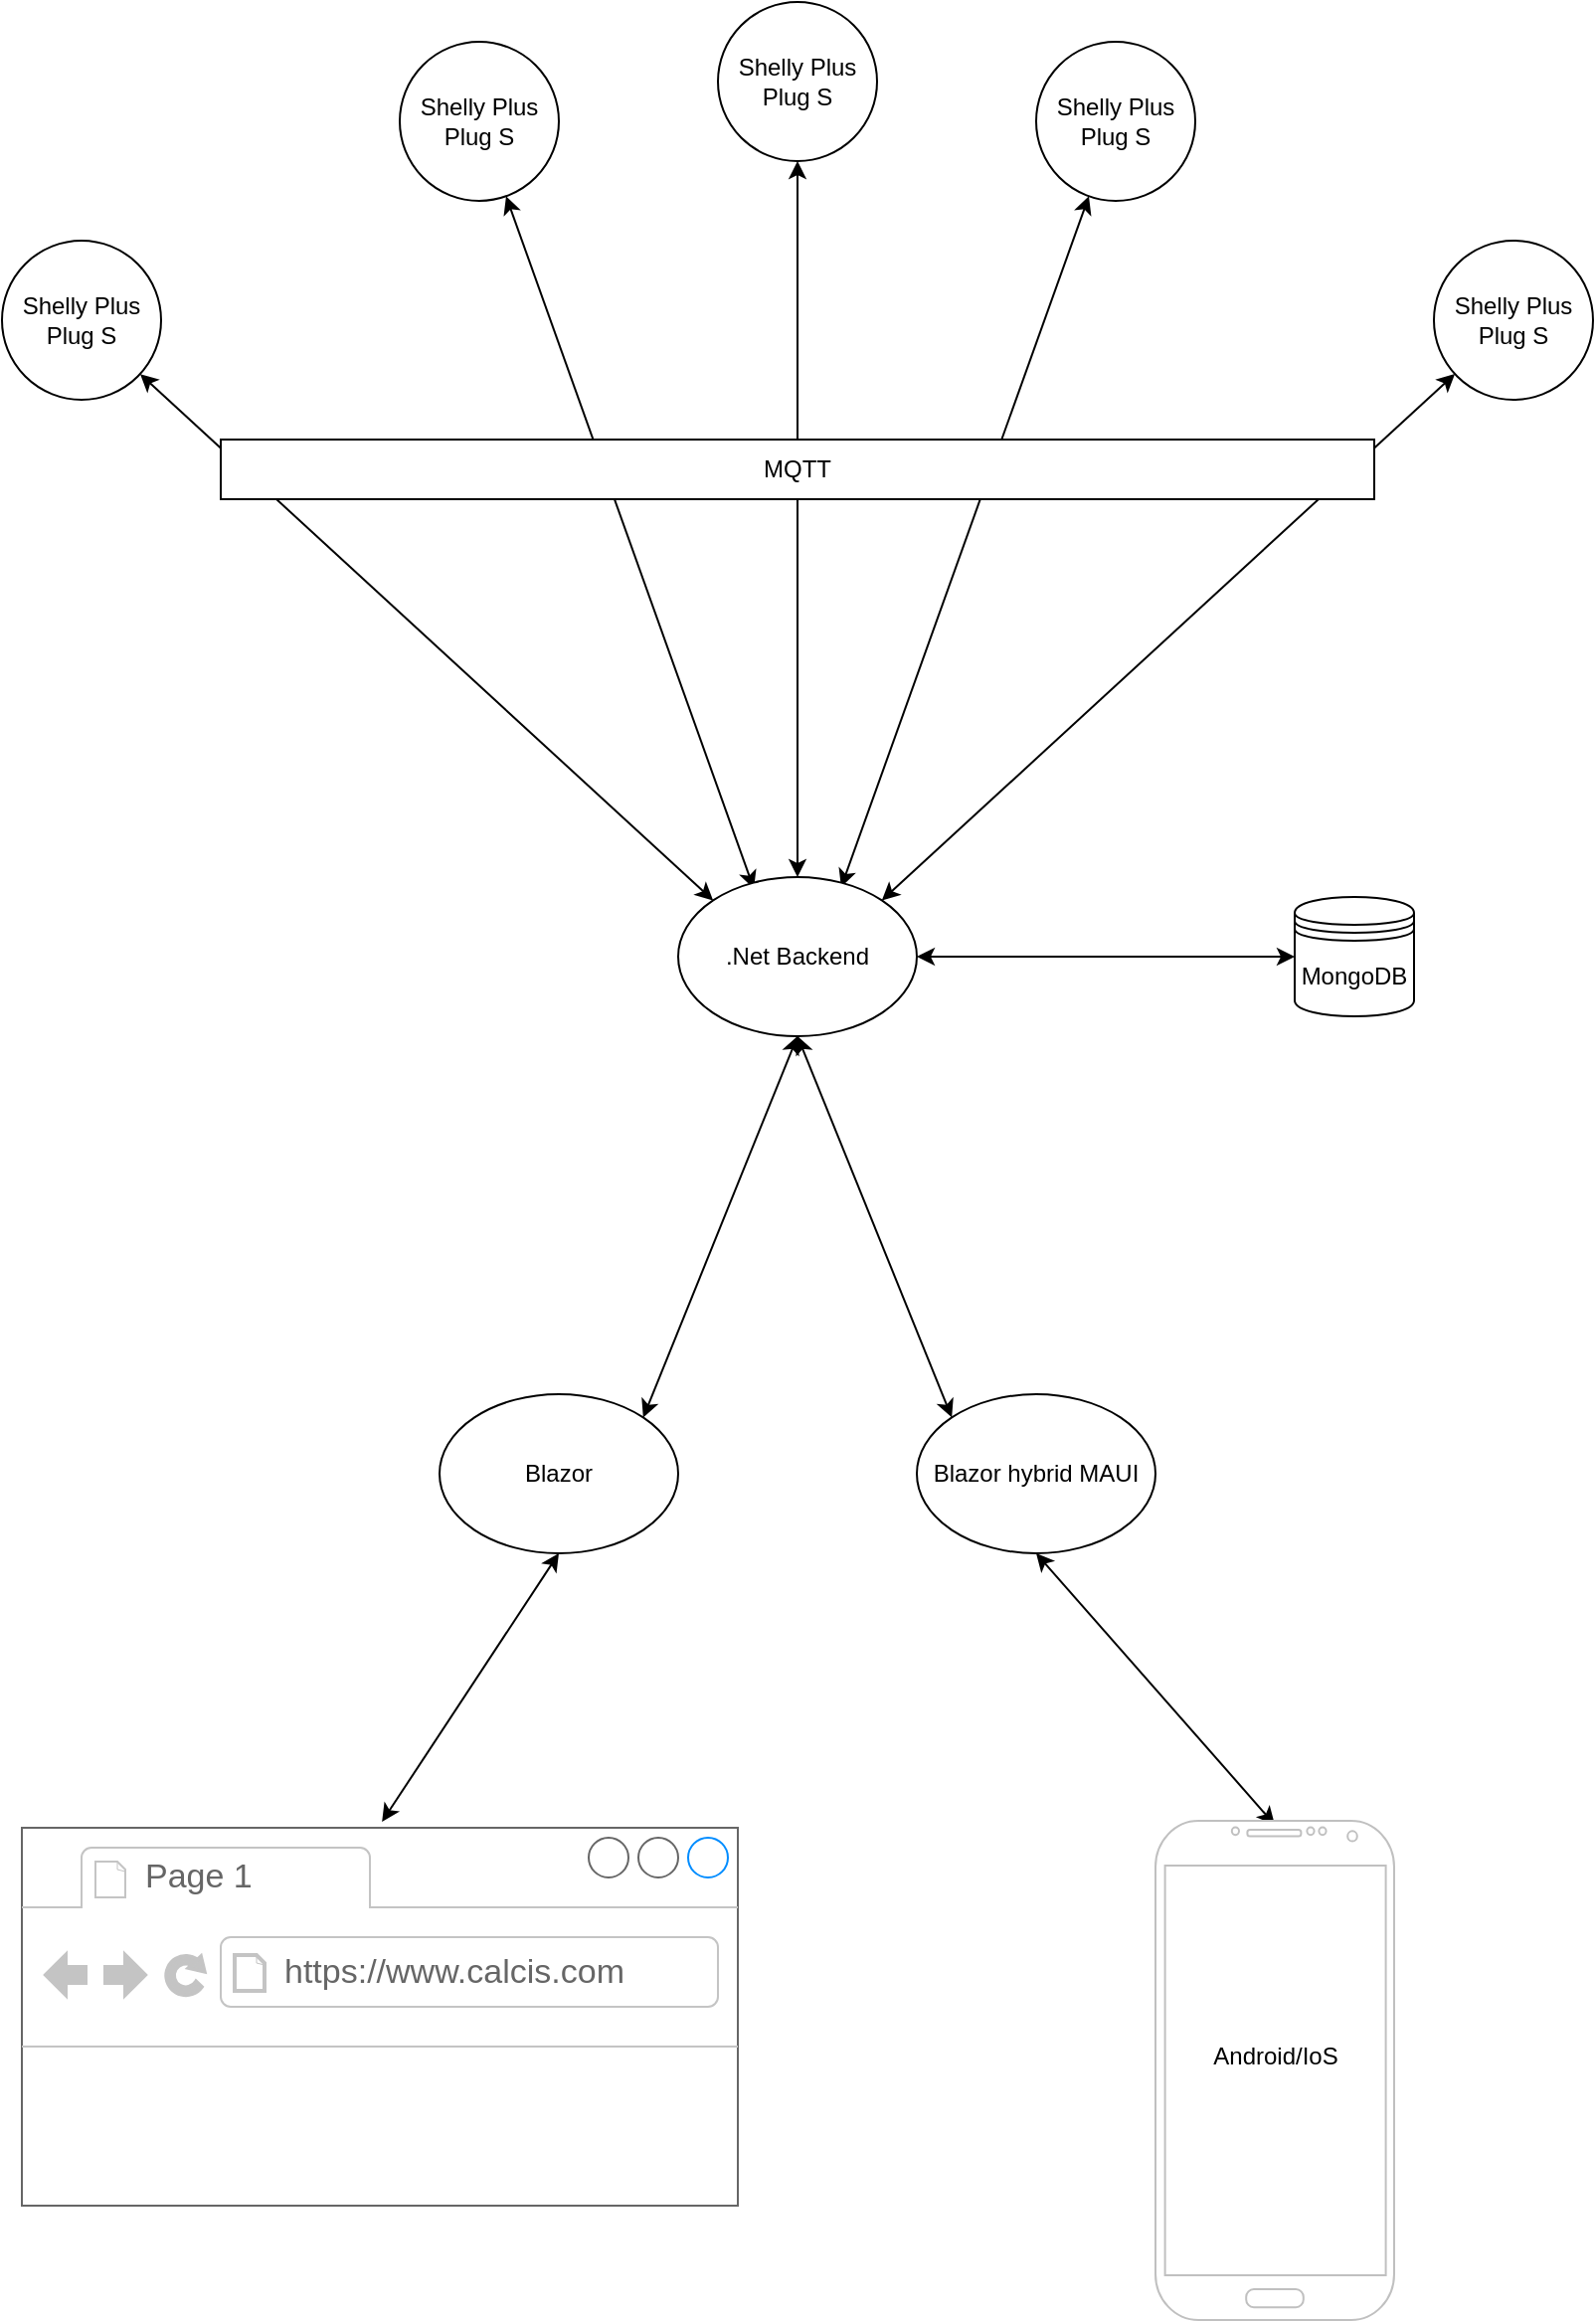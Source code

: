 <mxfile version="24.4.13" type="github" pages="2">
  <diagram name="Calcis general infrustructure" id="wm1Cinn1ikppieU-LCq8">
    <mxGraphModel dx="1050" dy="557" grid="1" gridSize="10" guides="1" tooltips="1" connect="1" arrows="1" fold="1" page="1" pageScale="1" pageWidth="827" pageHeight="1169" math="0" shadow="0">
      <root>
        <mxCell id="0" />
        <mxCell id="1" parent="0" />
        <mxCell id="MhE5uQ5y-PYoMURntAnm-1" value="Shelly Plus Plug S" style="ellipse;whiteSpace=wrap;html=1;aspect=fixed;" parent="1" vertex="1">
          <mxGeometry y="120" width="80" height="80" as="geometry" />
        </mxCell>
        <mxCell id="MhE5uQ5y-PYoMURntAnm-2" value="Shelly Plus Plug S" style="ellipse;whiteSpace=wrap;html=1;aspect=fixed;" parent="1" vertex="1">
          <mxGeometry x="200" y="20" width="80" height="80" as="geometry" />
        </mxCell>
        <mxCell id="MhE5uQ5y-PYoMURntAnm-3" value="Shelly Plus Plug S" style="ellipse;whiteSpace=wrap;html=1;aspect=fixed;" parent="1" vertex="1">
          <mxGeometry x="360" width="80" height="80" as="geometry" />
        </mxCell>
        <mxCell id="MhE5uQ5y-PYoMURntAnm-4" value="Shelly Plus Plug S" style="ellipse;whiteSpace=wrap;html=1;aspect=fixed;" parent="1" vertex="1">
          <mxGeometry x="520" y="20" width="80" height="80" as="geometry" />
        </mxCell>
        <mxCell id="MhE5uQ5y-PYoMURntAnm-5" value="Shelly Plus Plug S" style="ellipse;whiteSpace=wrap;html=1;aspect=fixed;" parent="1" vertex="1">
          <mxGeometry x="720" y="120" width="80" height="80" as="geometry" />
        </mxCell>
        <mxCell id="MhE5uQ5y-PYoMURntAnm-8" value="" style="endArrow=classic;html=1;rounded=0;startArrow=classic;startFill=1;entryX=0;entryY=0;entryDx=0;entryDy=0;" parent="1" source="MhE5uQ5y-PYoMURntAnm-1" target="yAeoakS_OnjwhPgA8ZYS-1" edge="1">
          <mxGeometry width="50" height="50" relative="1" as="geometry">
            <mxPoint x="80" y="185" as="sourcePoint" />
            <mxPoint x="351" y="330" as="targetPoint" />
          </mxGeometry>
        </mxCell>
        <mxCell id="MhE5uQ5y-PYoMURntAnm-9" value="" style="endArrow=classic;html=1;rounded=0;entryX=0.317;entryY=0.073;entryDx=0;entryDy=0;entryPerimeter=0;startArrow=classic;startFill=1;" parent="1" source="MhE5uQ5y-PYoMURntAnm-2" target="yAeoakS_OnjwhPgA8ZYS-1" edge="1">
          <mxGeometry width="50" height="50" relative="1" as="geometry">
            <mxPoint x="360" y="320" as="sourcePoint" />
            <mxPoint x="377.44" y="280.96" as="targetPoint" />
          </mxGeometry>
        </mxCell>
        <mxCell id="MhE5uQ5y-PYoMURntAnm-10" value="" style="endArrow=classic;html=1;rounded=0;exitX=0.5;exitY=1;exitDx=0;exitDy=0;entryX=0.5;entryY=0;entryDx=0;entryDy=0;startArrow=classic;startFill=1;" parent="1" source="MhE5uQ5y-PYoMURntAnm-3" target="yAeoakS_OnjwhPgA8ZYS-1" edge="1">
          <mxGeometry width="50" height="50" relative="1" as="geometry">
            <mxPoint x="360" y="320" as="sourcePoint" />
            <mxPoint x="400" y="280" as="targetPoint" />
          </mxGeometry>
        </mxCell>
        <mxCell id="MhE5uQ5y-PYoMURntAnm-11" value="" style="endArrow=classic;html=1;rounded=0;startArrow=classic;startFill=1;entryX=0.683;entryY=0.063;entryDx=0;entryDy=0;entryPerimeter=0;" parent="1" source="MhE5uQ5y-PYoMURntAnm-4" target="yAeoakS_OnjwhPgA8ZYS-1" edge="1">
          <mxGeometry width="50" height="50" relative="1" as="geometry">
            <mxPoint x="360" y="320" as="sourcePoint" />
            <mxPoint x="440" y="360" as="targetPoint" />
          </mxGeometry>
        </mxCell>
        <mxCell id="MhE5uQ5y-PYoMURntAnm-12" value="" style="endArrow=classic;html=1;rounded=0;startArrow=classic;startFill=1;entryX=1;entryY=0;entryDx=0;entryDy=0;" parent="1" source="MhE5uQ5y-PYoMURntAnm-5" target="yAeoakS_OnjwhPgA8ZYS-1" edge="1">
          <mxGeometry width="50" height="50" relative="1" as="geometry">
            <mxPoint x="360" y="320" as="sourcePoint" />
            <mxPoint x="449.091" y="298.182" as="targetPoint" />
          </mxGeometry>
        </mxCell>
        <mxCell id="MhE5uQ5y-PYoMURntAnm-14" value="MongoDB" style="shape=datastore;whiteSpace=wrap;html=1;" parent="1" vertex="1">
          <mxGeometry x="650" y="450" width="60" height="60" as="geometry" />
        </mxCell>
        <mxCell id="MhE5uQ5y-PYoMURntAnm-15" value="" style="endArrow=classic;startArrow=classic;html=1;rounded=0;entryX=0;entryY=0.5;entryDx=0;entryDy=0;exitX=1;exitY=0.5;exitDx=0;exitDy=0;" parent="1" source="yAeoakS_OnjwhPgA8ZYS-1" target="MhE5uQ5y-PYoMURntAnm-14" edge="1">
          <mxGeometry width="50" height="50" relative="1" as="geometry">
            <mxPoint x="500" y="685" as="sourcePoint" />
            <mxPoint x="410" y="550" as="targetPoint" />
          </mxGeometry>
        </mxCell>
        <mxCell id="MhE5uQ5y-PYoMURntAnm-19" value="" style="endArrow=classic;startArrow=classic;html=1;rounded=0;entryX=0.5;entryY=1;entryDx=0;entryDy=0;exitX=0.503;exitY=-0.016;exitDx=0;exitDy=0;exitPerimeter=0;" parent="1" source="MhE5uQ5y-PYoMURntAnm-21" target="yAeoakS_OnjwhPgA8ZYS-2" edge="1">
          <mxGeometry width="50" height="50" relative="1" as="geometry">
            <mxPoint x="334" y="870" as="sourcePoint" />
            <mxPoint x="400" y="790" as="targetPoint" />
          </mxGeometry>
        </mxCell>
        <mxCell id="MhE5uQ5y-PYoMURntAnm-20" value="" style="endArrow=classic;startArrow=classic;html=1;rounded=0;exitX=0.5;exitY=1;exitDx=0;exitDy=0;entryX=0.5;entryY=0.008;entryDx=0;entryDy=0;entryPerimeter=0;" parent="1" source="yAeoakS_OnjwhPgA8ZYS-3" target="MhE5uQ5y-PYoMURntAnm-24" edge="1">
          <mxGeometry width="50" height="50" relative="1" as="geometry">
            <mxPoint x="400" y="790" as="sourcePoint" />
            <mxPoint x="504" y="870.0" as="targetPoint" />
          </mxGeometry>
        </mxCell>
        <mxCell id="MhE5uQ5y-PYoMURntAnm-21" value="" style="strokeWidth=1;shadow=0;dashed=0;align=center;html=1;shape=mxgraph.mockup.containers.browserWindow;rSize=0;strokeColor=#666666;strokeColor2=#008cff;strokeColor3=#c4c4c4;mainText=,;recursiveResize=0;" parent="1" vertex="1">
          <mxGeometry x="10" y="918" width="360" height="190" as="geometry" />
        </mxCell>
        <mxCell id="MhE5uQ5y-PYoMURntAnm-22" value="Page 1" style="strokeWidth=1;shadow=0;dashed=0;align=center;html=1;shape=mxgraph.mockup.containers.anchor;fontSize=17;fontColor=#666666;align=left;whiteSpace=wrap;" parent="MhE5uQ5y-PYoMURntAnm-21" vertex="1">
          <mxGeometry x="60" y="12" width="110" height="26" as="geometry" />
        </mxCell>
        <mxCell id="MhE5uQ5y-PYoMURntAnm-23" value="https://www.calcis.com" style="strokeWidth=1;shadow=0;dashed=0;align=center;html=1;shape=mxgraph.mockup.containers.anchor;rSize=0;fontSize=17;fontColor=#666666;align=left;" parent="MhE5uQ5y-PYoMURntAnm-21" vertex="1">
          <mxGeometry x="130" y="60" width="250" height="26" as="geometry" />
        </mxCell>
        <mxCell id="MhE5uQ5y-PYoMURntAnm-24" value="" style="verticalLabelPosition=bottom;verticalAlign=top;html=1;shadow=0;dashed=0;strokeWidth=1;shape=mxgraph.android.phone2;strokeColor=#c0c0c0;" parent="1" vertex="1">
          <mxGeometry x="580" y="914.5" width="120" height="251" as="geometry" />
        </mxCell>
        <mxCell id="MhE5uQ5y-PYoMURntAnm-26" value="Android/IoS&lt;div&gt;&lt;br&gt;&lt;/div&gt;" style="text;html=1;align=center;verticalAlign=middle;resizable=0;points=[];autosize=1;strokeColor=none;fillColor=none;" parent="1" vertex="1">
          <mxGeometry x="595" y="1020" width="90" height="40" as="geometry" />
        </mxCell>
        <mxCell id="yAeoakS_OnjwhPgA8ZYS-1" value=".Net Backend" style="ellipse;whiteSpace=wrap;html=1;" parent="1" vertex="1">
          <mxGeometry x="340" y="440" width="120" height="80" as="geometry" />
        </mxCell>
        <mxCell id="yAeoakS_OnjwhPgA8ZYS-2" value="Blazor" style="ellipse;whiteSpace=wrap;html=1;" parent="1" vertex="1">
          <mxGeometry x="220" y="700" width="120" height="80" as="geometry" />
        </mxCell>
        <mxCell id="yAeoakS_OnjwhPgA8ZYS-3" value="Blazor hybrid MAUI" style="ellipse;whiteSpace=wrap;html=1;" parent="1" vertex="1">
          <mxGeometry x="460" y="700" width="120" height="80" as="geometry" />
        </mxCell>
        <mxCell id="yAeoakS_OnjwhPgA8ZYS-4" value="" style="endArrow=classic;startArrow=classic;html=1;rounded=0;entryX=0.5;entryY=1;entryDx=0;entryDy=0;exitX=1;exitY=0;exitDx=0;exitDy=0;" parent="1" source="yAeoakS_OnjwhPgA8ZYS-2" target="yAeoakS_OnjwhPgA8ZYS-1" edge="1">
          <mxGeometry width="50" height="50" relative="1" as="geometry">
            <mxPoint x="360" y="900" as="sourcePoint" />
            <mxPoint x="410" y="850" as="targetPoint" />
          </mxGeometry>
        </mxCell>
        <mxCell id="yAeoakS_OnjwhPgA8ZYS-5" value="" style="endArrow=classic;startArrow=classic;html=1;rounded=0;entryX=0.5;entryY=1;entryDx=0;entryDy=0;exitX=0;exitY=0;exitDx=0;exitDy=0;" parent="1" source="yAeoakS_OnjwhPgA8ZYS-3" target="yAeoakS_OnjwhPgA8ZYS-1" edge="1">
          <mxGeometry width="50" height="50" relative="1" as="geometry">
            <mxPoint x="360" y="900" as="sourcePoint" />
            <mxPoint x="430" y="770" as="targetPoint" />
          </mxGeometry>
        </mxCell>
        <mxCell id="vN6o3v45tqPFlSliE4l3-1" value="MQTT" style="rounded=0;whiteSpace=wrap;html=1;" vertex="1" parent="1">
          <mxGeometry x="110" y="220" width="580" height="30" as="geometry" />
        </mxCell>
      </root>
    </mxGraphModel>
  </diagram>
  <diagram id="6AxGNujZqCl0MpFDXiKw" name="Model danych domenowych">
    <mxGraphModel dx="1050" dy="557" grid="1" gridSize="10" guides="1" tooltips="1" connect="1" arrows="1" fold="1" page="1" pageScale="1" pageWidth="827" pageHeight="1169" math="0" shadow="0">
      <root>
        <mxCell id="0" />
        <mxCell id="1" parent="0" />
        <mxCell id="PjBrXeiGWnASrlZGlxiY-1" value="User" style="swimlane;fontStyle=0;childLayout=stackLayout;horizontal=1;startSize=26;fillColor=none;horizontalStack=0;resizeParent=1;resizeParentMax=0;resizeLast=0;collapsible=1;marginBottom=0;whiteSpace=wrap;html=1;" parent="1" vertex="1">
          <mxGeometry x="40" y="80" width="350" height="320" as="geometry">
            <mxRectangle x="40" y="80" width="100" height="30" as="alternateBounds" />
          </mxGeometry>
        </mxCell>
        <mxCell id="PjBrXeiGWnASrlZGlxiY-2" value="+ Id: long" style="text;strokeColor=none;fillColor=none;align=left;verticalAlign=top;spacingLeft=4;spacingRight=4;overflow=hidden;rotatable=0;points=[[0,0.5],[1,0.5]];portConstraint=eastwest;whiteSpace=wrap;html=1;" parent="PjBrXeiGWnASrlZGlxiY-1" vertex="1">
          <mxGeometry y="26" width="350" height="34" as="geometry" />
        </mxCell>
        <mxCell id="PjBrXeiGWnASrlZGlxiY-3" value="+ PublicId: GUID" style="text;strokeColor=none;fillColor=none;align=left;verticalAlign=top;spacingLeft=4;spacingRight=4;overflow=hidden;rotatable=0;points=[[0,0.5],[1,0.5]];portConstraint=eastwest;whiteSpace=wrap;html=1;" parent="PjBrXeiGWnASrlZGlxiY-1" vertex="1">
          <mxGeometry y="60" width="350" height="38" as="geometry" />
        </mxCell>
        <mxCell id="PjBrXeiGWnASrlZGlxiY-4" value="+ Username: string" style="text;strokeColor=none;fillColor=none;align=left;verticalAlign=top;spacingLeft=4;spacingRight=4;overflow=hidden;rotatable=0;points=[[0,0.5],[1,0.5]];portConstraint=eastwest;whiteSpace=wrap;html=1;" parent="PjBrXeiGWnASrlZGlxiY-1" vertex="1">
          <mxGeometry y="98" width="350" height="42" as="geometry" />
        </mxCell>
        <mxCell id="PjBrXeiGWnASrlZGlxiY-8" value="+ PasswordHash: string" style="text;strokeColor=none;fillColor=none;align=left;verticalAlign=top;spacingLeft=4;spacingRight=4;overflow=hidden;rotatable=0;points=[[0,0.5],[1,0.5]];portConstraint=eastwest;whiteSpace=wrap;html=1;" parent="PjBrXeiGWnASrlZGlxiY-1" vertex="1">
          <mxGeometry y="140" width="350" height="42" as="geometry" />
        </mxCell>
        <mxCell id="PjBrXeiGWnASrlZGlxiY-9" value="+ Email: string" style="text;strokeColor=none;fillColor=none;align=left;verticalAlign=top;spacingLeft=4;spacingRight=4;overflow=hidden;rotatable=0;points=[[0,0.5],[1,0.5]];portConstraint=eastwest;whiteSpace=wrap;html=1;" parent="PjBrXeiGWnASrlZGlxiY-1" vertex="1">
          <mxGeometry y="182" width="350" height="42" as="geometry" />
        </mxCell>
        <mxCell id="PjBrXeiGWnASrlZGlxiY-12" value="+ Phone: string" style="text;strokeColor=none;fillColor=none;align=left;verticalAlign=top;spacingLeft=4;spacingRight=4;overflow=hidden;rotatable=0;points=[[0,0.5],[1,0.5]];portConstraint=eastwest;whiteSpace=wrap;html=1;" parent="PjBrXeiGWnASrlZGlxiY-1" vertex="1">
          <mxGeometry y="224" width="350" height="42" as="geometry" />
        </mxCell>
        <mxCell id="PUIPUoFQQnokBi617TUH-1" value="+ DateCreated: DateTime" style="text;strokeColor=none;fillColor=none;align=left;verticalAlign=top;spacingLeft=4;spacingRight=4;overflow=hidden;rotatable=0;points=[[0,0.5],[1,0.5]];portConstraint=eastwest;whiteSpace=wrap;html=1;" vertex="1" parent="PjBrXeiGWnASrlZGlxiY-1">
          <mxGeometry y="266" width="350" height="54" as="geometry" />
        </mxCell>
        <mxCell id="PjBrXeiGWnASrlZGlxiY-13" value="&lt;p style=&quot;margin:0px;margin-top:4px;text-align:center;&quot;&gt;&lt;i&gt;&amp;lt;&amp;lt;Interface&amp;gt;&amp;gt;&lt;/i&gt;&lt;br&gt;&lt;b&gt;UserAuthInterface&lt;/b&gt;&lt;/p&gt;&lt;p style=&quot;margin:0px;margin-top:4px;text-align:center;&quot;&gt;&lt;b&gt;&lt;br&gt;&lt;/b&gt;&lt;/p&gt;&lt;p style=&quot;margin:0px;margin-left:4px;&quot;&gt;+ Register(User): void&lt;/p&gt;&lt;p style=&quot;margin:0px;margin-left:4px;&quot;&gt;&lt;br&gt;+ Login(string, string): void&lt;/p&gt;&lt;p style=&quot;margin:0px;margin-left:4px;&quot;&gt;&lt;br&gt;&lt;/p&gt;&lt;p style=&quot;margin:0px;margin-left:4px;&quot;&gt;+ ResetPassword(long, string): void&lt;br&gt;&lt;/p&gt;" style="verticalAlign=top;align=left;overflow=fill;html=1;whiteSpace=wrap;" parent="1" vertex="1">
          <mxGeometry x="40" y="440" width="220" height="160" as="geometry" />
        </mxCell>
        <mxCell id="PjBrXeiGWnASrlZGlxiY-14" value="&lt;p style=&quot;margin:0px;margin-top:4px;text-align:center;&quot;&gt;&lt;i&gt;&amp;lt;&amp;lt;Interface&amp;gt;&amp;gt;&lt;/i&gt;&lt;br&gt;&lt;b&gt;UserQueryInterface&lt;/b&gt;&lt;/p&gt;&lt;p style=&quot;margin:0px;margin-top:4px;text-align:center;&quot;&gt;&lt;b&gt;&lt;br&gt;&lt;/b&gt;&lt;/p&gt;&lt;p style=&quot;margin:0px;margin-left:4px;&quot;&gt;+ GetMyAccount(): UserDto&lt;/p&gt;&lt;p style=&quot;margin:0px;margin-left:4px;&quot;&gt;&lt;br&gt;+ GetById(long): UserDto&lt;/p&gt;&lt;p style=&quot;margin:0px;margin-left:4px;&quot;&gt;&lt;br&gt;&lt;/p&gt;&lt;p style=&quot;margin:0px;margin-left:4px;&quot;&gt;+ GetList(): List&amp;lt;UserDto&amp;gt;&lt;br&gt;&lt;/p&gt;" style="verticalAlign=top;align=left;overflow=fill;html=1;whiteSpace=wrap;" parent="1" vertex="1">
          <mxGeometry x="40" y="640" width="220" height="160" as="geometry" />
        </mxCell>
        <mxCell id="PjBrXeiGWnASrlZGlxiY-15" value="&lt;p style=&quot;margin:0px;margin-top:4px;text-align:center;&quot;&gt;&lt;i&gt;&amp;lt;&amp;lt;Interface&amp;gt;&amp;gt;&lt;/i&gt;&lt;br&gt;&lt;b&gt;UserCommandInterface&lt;/b&gt;&lt;/p&gt;&lt;p style=&quot;margin:0px;margin-top:4px;text-align:center;&quot;&gt;&lt;b&gt;&lt;br&gt;&lt;/b&gt;&lt;/p&gt;&lt;p style=&quot;margin:0px;margin-left:4px;&quot;&gt;+ CreateUser(UserDto): void&lt;/p&gt;&lt;p style=&quot;margin:0px;margin-left:4px;&quot;&gt;&lt;br&gt;+ EditUserData(UserDto): void&lt;/p&gt;&lt;p style=&quot;margin:0px;margin-left:4px;&quot;&gt;&lt;br&gt;&lt;/p&gt;" style="verticalAlign=top;align=left;overflow=fill;html=1;whiteSpace=wrap;" parent="1" vertex="1">
          <mxGeometry x="40" y="840" width="220" height="120" as="geometry" />
        </mxCell>
        <mxCell id="PjBrXeiGWnASrlZGlxiY-17" value="EnergyConsumption" style="swimlane;fontStyle=0;childLayout=stackLayout;horizontal=1;startSize=26;fillColor=none;horizontalStack=0;resizeParent=1;resizeParentMax=0;resizeLast=0;collapsible=1;marginBottom=0;whiteSpace=wrap;html=1;" parent="1" vertex="1">
          <mxGeometry x="480" y="80" width="200" height="220" as="geometry" />
        </mxCell>
        <mxCell id="PjBrXeiGWnASrlZGlxiY-18" value="+ Id: long" style="text;strokeColor=none;fillColor=none;align=left;verticalAlign=top;spacingLeft=4;spacingRight=4;overflow=hidden;rotatable=0;points=[[0,0.5],[1,0.5]];portConstraint=eastwest;whiteSpace=wrap;html=1;" parent="PjBrXeiGWnASrlZGlxiY-17" vertex="1">
          <mxGeometry y="26" width="200" height="34" as="geometry" />
        </mxCell>
        <mxCell id="PjBrXeiGWnASrlZGlxiY-19" value="+ PublicId: GUID" style="text;strokeColor=none;fillColor=none;align=left;verticalAlign=top;spacingLeft=4;spacingRight=4;overflow=hidden;rotatable=0;points=[[0,0.5],[1,0.5]];portConstraint=eastwest;whiteSpace=wrap;html=1;" parent="PjBrXeiGWnASrlZGlxiY-17" vertex="1">
          <mxGeometry y="60" width="200" height="40" as="geometry" />
        </mxCell>
        <mxCell id="PjBrXeiGWnASrlZGlxiY-23" value="+ SensorId: long&lt;div&gt;&lt;br&gt;&lt;/div&gt;" style="text;strokeColor=none;fillColor=none;align=left;verticalAlign=top;spacingLeft=4;spacingRight=4;overflow=hidden;rotatable=0;points=[[0,0.5],[1,0.5]];portConstraint=eastwest;whiteSpace=wrap;html=1;" parent="PjBrXeiGWnASrlZGlxiY-17" vertex="1">
          <mxGeometry y="100" width="200" height="40" as="geometry" />
        </mxCell>
        <mxCell id="PjBrXeiGWnASrlZGlxiY-25" value="+ MeasurementDate: DateTime" style="text;strokeColor=none;fillColor=none;align=left;verticalAlign=top;spacingLeft=4;spacingRight=4;overflow=hidden;rotatable=0;points=[[0,0.5],[1,0.5]];portConstraint=eastwest;whiteSpace=wrap;html=1;" parent="PjBrXeiGWnASrlZGlxiY-17" vertex="1">
          <mxGeometry y="140" width="200" height="40" as="geometry" />
        </mxCell>
        <mxCell id="PjBrXeiGWnASrlZGlxiY-20" value="+ KilowattHourNumber: int" style="text;strokeColor=none;fillColor=none;align=left;verticalAlign=top;spacingLeft=4;spacingRight=4;overflow=hidden;rotatable=0;points=[[0,0.5],[1,0.5]];portConstraint=eastwest;whiteSpace=wrap;html=1;" parent="PjBrXeiGWnASrlZGlxiY-17" vertex="1">
          <mxGeometry y="180" width="200" height="40" as="geometry" />
        </mxCell>
        <mxCell id="PjBrXeiGWnASrlZGlxiY-26" value="&lt;p style=&quot;margin:0px;margin-top:4px;text-align:center;&quot;&gt;&lt;i&gt;&amp;lt;&amp;lt;Interface&amp;gt;&amp;gt;&lt;/i&gt;&lt;br&gt;&lt;b&gt;EnergyConsumptionQueryInterface&lt;/b&gt;&lt;/p&gt;&lt;p style=&quot;margin:0px;margin-left:4px;&quot;&gt;&lt;br&gt;&lt;/p&gt;&lt;p style=&quot;margin:0px;margin-left:4px;&quot;&gt;+ GetAllForUser(long): List&amp;lt;Dto&amp;gt;&lt;/p&gt;&lt;p style=&quot;margin:0px;margin-left:4px;&quot;&gt;&lt;br&gt;&lt;/p&gt;&lt;p style=&quot;margin: 0px 0px 0px 4px;&quot;&gt;+ GetAllForUserFromSensor(long): List&amp;lt;Dto&amp;gt;&lt;/p&gt;&lt;p style=&quot;margin:0px;margin-left:4px;&quot;&gt;&lt;br&gt;+ GetCurrentForUser(long): List&amp;lt;Dto&amp;gt;&lt;/p&gt;&lt;p style=&quot;margin:0px;margin-left:4px;&quot;&gt;&lt;br&gt;&lt;/p&gt;&lt;p style=&quot;margin: 0px 0px 0px 4px;&quot;&gt;+ GetCurrentFromSensorForUser(long, string): Dto&lt;/p&gt;&lt;p style=&quot;margin: 0px 0px 0px 4px;&quot;&gt;&lt;br&gt;&lt;/p&gt;&lt;p style=&quot;margin: 0px 0px 0px 4px;&quot;&gt;+ GetDayAverageForUser(long): List&amp;lt;Dto&amp;gt;&lt;/p&gt;&lt;p style=&quot;margin: 0px 0px 0px 4px;&quot;&gt;&lt;br&gt;&lt;/p&gt;&lt;p style=&quot;margin: 0px 0px 0px 4px;&quot;&gt;+ GetDayAverageForUserFromSensor(long): Dto&lt;/p&gt;&lt;p style=&quot;margin: 0px 0px 0px 4px;&quot;&gt;&lt;br&gt;&lt;/p&gt;" style="verticalAlign=top;align=left;overflow=fill;html=1;whiteSpace=wrap;" parent="1" vertex="1">
          <mxGeometry x="480" y="400" width="310" height="240" as="geometry" />
        </mxCell>
        <mxCell id="PjBrXeiGWnASrlZGlxiY-27" value="&lt;p style=&quot;margin:0px;margin-top:4px;text-align:center;&quot;&gt;&lt;i&gt;&amp;lt;&amp;lt;Interface&amp;gt;&amp;gt;&lt;/i&gt;&lt;br&gt;&lt;b&gt;EnergyConsumptionCommandInterface&lt;/b&gt;&lt;br&gt;&lt;/p&gt;&lt;p style=&quot;margin:0px;margin-left:4px;&quot;&gt;&lt;br&gt;&lt;/p&gt;&lt;p style=&quot;margin:0px;margin-left:4px;&quot;&gt;+ Create(&lt;span style=&quot;text-align: center;&quot;&gt;EnergyConsumption&lt;/span&gt;): void&lt;/p&gt;" style="verticalAlign=top;align=left;overflow=fill;html=1;whiteSpace=wrap;" parent="1" vertex="1">
          <mxGeometry x="480" y="680" width="260" height="80" as="geometry" />
        </mxCell>
        <mxCell id="mmwqqGGNLMqKLEOALmV3-1" value="Sensor" style="swimlane;fontStyle=0;childLayout=stackLayout;horizontal=1;startSize=26;fillColor=none;horizontalStack=0;resizeParent=1;resizeParentMax=0;resizeLast=0;collapsible=1;marginBottom=0;whiteSpace=wrap;html=1;" vertex="1" parent="1">
          <mxGeometry x="480" y="840" width="160" height="160" as="geometry" />
        </mxCell>
        <mxCell id="mmwqqGGNLMqKLEOALmV3-2" value="+ Id: long" style="text;strokeColor=none;fillColor=none;align=left;verticalAlign=top;spacingLeft=4;spacingRight=4;overflow=hidden;rotatable=0;points=[[0,0.5],[1,0.5]];portConstraint=eastwest;whiteSpace=wrap;html=1;" vertex="1" parent="mmwqqGGNLMqKLEOALmV3-1">
          <mxGeometry y="26" width="160" height="26" as="geometry" />
        </mxCell>
        <mxCell id="mmwqqGGNLMqKLEOALmV3-3" value="+ SensorId: string" style="text;strokeColor=none;fillColor=none;align=left;verticalAlign=top;spacingLeft=4;spacingRight=4;overflow=hidden;rotatable=0;points=[[0,0.5],[1,0.5]];portConstraint=eastwest;whiteSpace=wrap;html=1;" vertex="1" parent="mmwqqGGNLMqKLEOALmV3-1">
          <mxGeometry y="52" width="160" height="26" as="geometry" />
        </mxCell>
        <mxCell id="mmwqqGGNLMqKLEOALmV3-5" value="+ PublicId: GUID" style="text;strokeColor=none;fillColor=none;align=left;verticalAlign=top;spacingLeft=4;spacingRight=4;overflow=hidden;rotatable=0;points=[[0,0.5],[1,0.5]];portConstraint=eastwest;whiteSpace=wrap;html=1;" vertex="1" parent="mmwqqGGNLMqKLEOALmV3-1">
          <mxGeometry y="78" width="160" height="26" as="geometry" />
        </mxCell>
        <mxCell id="mmwqqGGNLMqKLEOALmV3-4" value="+ Name: string" style="text;strokeColor=none;fillColor=none;align=left;verticalAlign=top;spacingLeft=4;spacingRight=4;overflow=hidden;rotatable=0;points=[[0,0.5],[1,0.5]];portConstraint=eastwest;whiteSpace=wrap;html=1;" vertex="1" parent="mmwqqGGNLMqKLEOALmV3-1">
          <mxGeometry y="104" width="160" height="26" as="geometry" />
        </mxCell>
        <mxCell id="mmwqqGGNLMqKLEOALmV3-6" value="+ DateCreated: DateTime" style="text;strokeColor=none;fillColor=none;align=left;verticalAlign=top;spacingLeft=4;spacingRight=4;overflow=hidden;rotatable=0;points=[[0,0.5],[1,0.5]];portConstraint=eastwest;whiteSpace=wrap;html=1;" vertex="1" parent="mmwqqGGNLMqKLEOALmV3-1">
          <mxGeometry y="130" width="160" height="30" as="geometry" />
        </mxCell>
        <mxCell id="mmwqqGGNLMqKLEOALmV3-8" value="&lt;p style=&quot;margin:0px;margin-top:4px;text-align:center;&quot;&gt;&lt;i&gt;&amp;lt;&amp;lt;Interface&amp;gt;&amp;gt;&lt;/i&gt;&lt;br&gt;&lt;b&gt;SensorCommandInterface&lt;/b&gt;&lt;/p&gt;&lt;p style=&quot;margin:0px;margin-top:4px;text-align:center;&quot;&gt;&lt;b&gt;&lt;br&gt;&lt;/b&gt;&lt;/p&gt;&lt;p style=&quot;margin:0px;margin-left:4px;&quot;&gt;+ RegisterSensor(string SensorId, string Name): void&lt;/p&gt;&lt;p style=&quot;margin:0px;margin-left:4px;&quot;&gt;&lt;br&gt;&lt;/p&gt;&lt;p style=&quot;margin: 0px 0px 0px 4px;&quot;&gt;+ ChangeSensorId(string PublicId, string SensorId): void&lt;/p&gt;&lt;p style=&quot;margin:0px;margin-left:4px;&quot;&gt;&lt;br&gt;+ ChangeName(string PublicId, string Name): void&lt;/p&gt;&lt;p style=&quot;margin:0px;margin-left:4px;&quot;&gt;&lt;br&gt;&lt;/p&gt;&lt;p style=&quot;margin: 0px 0px 0px 4px;&quot;&gt;+ DeleteSensor(string PublicId): void&lt;/p&gt;&lt;p style=&quot;margin: 0px 0px 0px 4px;&quot;&gt;&lt;br&gt;&lt;/p&gt;" style="verticalAlign=top;align=left;overflow=fill;html=1;whiteSpace=wrap;" vertex="1" parent="1">
          <mxGeometry x="480" y="1160" width="320" height="160" as="geometry" />
        </mxCell>
        <mxCell id="mmwqqGGNLMqKLEOALmV3-9" value="&lt;p style=&quot;margin:0px;margin-top:4px;text-align:center;&quot;&gt;&lt;i&gt;&amp;lt;&amp;lt;Interface&amp;gt;&amp;gt;&lt;/i&gt;&lt;br&gt;&lt;b&gt;SensorQueryInterface&lt;/b&gt;&lt;/p&gt;&lt;p style=&quot;margin:0px;margin-top:4px;text-align:center;&quot;&gt;&lt;b&gt;&lt;br&gt;&lt;/b&gt;&lt;/p&gt;&lt;p style=&quot;margin:0px;margin-left:4px;&quot;&gt;+ GetSensor(string PublicId): void&lt;/p&gt;&lt;p style=&quot;margin:0px;margin-left:4px;&quot;&gt;&lt;br&gt;&lt;/p&gt;&lt;p style=&quot;margin: 0px 0px 0px 4px;&quot;&gt;&lt;br&gt;&lt;/p&gt;&lt;p style=&quot;margin:0px;margin-left:4px;&quot;&gt;&lt;br&gt;&lt;/p&gt;&lt;p style=&quot;margin: 0px 0px 0px 4px;&quot;&gt;&lt;br&gt;&lt;/p&gt;" style="verticalAlign=top;align=left;overflow=fill;html=1;whiteSpace=wrap;" vertex="1" parent="1">
          <mxGeometry x="480" y="1040" width="320" height="80" as="geometry" />
        </mxCell>
      </root>
    </mxGraphModel>
  </diagram>
</mxfile>
